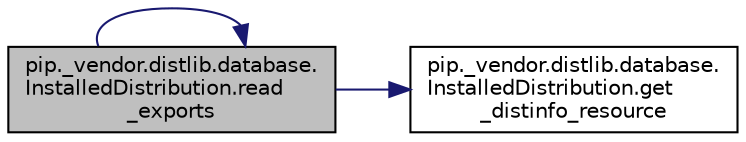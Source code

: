 digraph "pip._vendor.distlib.database.InstalledDistribution.read_exports"
{
 // LATEX_PDF_SIZE
  edge [fontname="Helvetica",fontsize="10",labelfontname="Helvetica",labelfontsize="10"];
  node [fontname="Helvetica",fontsize="10",shape=record];
  rankdir="LR";
  Node1 [label="pip._vendor.distlib.database.\lInstalledDistribution.read\l_exports",height=0.2,width=0.4,color="black", fillcolor="grey75", style="filled", fontcolor="black",tooltip=" "];
  Node1 -> Node2 [color="midnightblue",fontsize="10",style="solid",fontname="Helvetica"];
  Node2 [label="pip._vendor.distlib.database.\lInstalledDistribution.get\l_distinfo_resource",height=0.2,width=0.4,color="black", fillcolor="white", style="filled",URL="$d5/d3f/classpip_1_1__vendor_1_1distlib_1_1database_1_1_installed_distribution.html#ad84e1afa18adad68245f91f86aed9c17",tooltip=" "];
  Node1 -> Node1 [color="midnightblue",fontsize="10",style="solid",fontname="Helvetica"];
}
